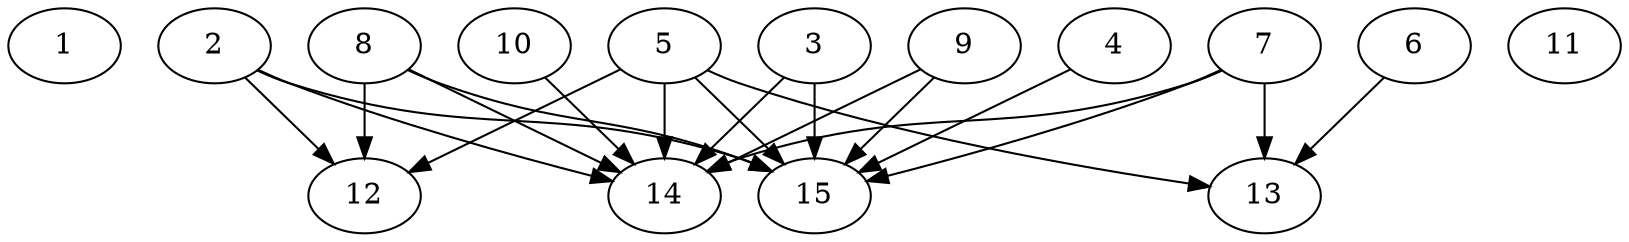// DAG automatically generated by daggen at Tue Aug  6 16:26:16 2019
// ./daggen --dot -n 15 --ccr 0.4 --fat 0.8 --regular 0.5 --density 0.9 --mindata 5242880 --maxdata 52428800 
digraph G {
  1 [size="96734720", alpha="0.17", expect_size="38693888"] 
  2 [size="61155840", alpha="0.02", expect_size="24462336"] 
  2 -> 12 [size ="24462336"]
  2 -> 14 [size ="24462336"]
  2 -> 15 [size ="24462336"]
  3 [size="35653120", alpha="0.08", expect_size="14261248"] 
  3 -> 14 [size ="14261248"]
  3 -> 15 [size ="14261248"]
  4 [size="69125120", alpha="0.10", expect_size="27650048"] 
  4 -> 15 [size ="27650048"]
  5 [size="74268160", alpha="0.18", expect_size="29707264"] 
  5 -> 12 [size ="29707264"]
  5 -> 13 [size ="29707264"]
  5 -> 14 [size ="29707264"]
  5 -> 15 [size ="29707264"]
  6 [size="31503360", alpha="0.16", expect_size="12601344"] 
  6 -> 13 [size ="12601344"]
  7 [size="40363520", alpha="0.12", expect_size="16145408"] 
  7 -> 13 [size ="16145408"]
  7 -> 14 [size ="16145408"]
  7 -> 15 [size ="16145408"]
  8 [size="91896320", alpha="0.01", expect_size="36758528"] 
  8 -> 12 [size ="36758528"]
  8 -> 14 [size ="36758528"]
  8 -> 15 [size ="36758528"]
  9 [size="34562560", alpha="0.12", expect_size="13825024"] 
  9 -> 14 [size ="13825024"]
  9 -> 15 [size ="13825024"]
  10 [size="26631680", alpha="0.12", expect_size="10652672"] 
  10 -> 14 [size ="10652672"]
  11 [size="32619520", alpha="0.11", expect_size="13047808"] 
  12 [size="17100800", alpha="0.17", expect_size="6840320"] 
  13 [size="26470400", alpha="0.02", expect_size="10588160"] 
  14 [size="71552000", alpha="0.12", expect_size="28620800"] 
  15 [size="15270400", alpha="0.10", expect_size="6108160"] 
}
